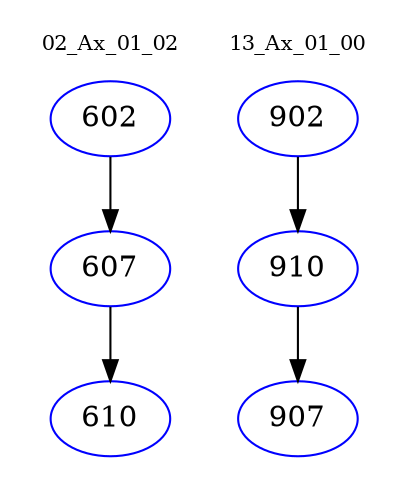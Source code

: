 digraph{
subgraph cluster_0 {
color = white
label = "02_Ax_01_02";
fontsize=10;
T0_602 [label="602", color="blue"]
T0_602 -> T0_607 [color="black"]
T0_607 [label="607", color="blue"]
T0_607 -> T0_610 [color="black"]
T0_610 [label="610", color="blue"]
}
subgraph cluster_1 {
color = white
label = "13_Ax_01_00";
fontsize=10;
T1_902 [label="902", color="blue"]
T1_902 -> T1_910 [color="black"]
T1_910 [label="910", color="blue"]
T1_910 -> T1_907 [color="black"]
T1_907 [label="907", color="blue"]
}
}
